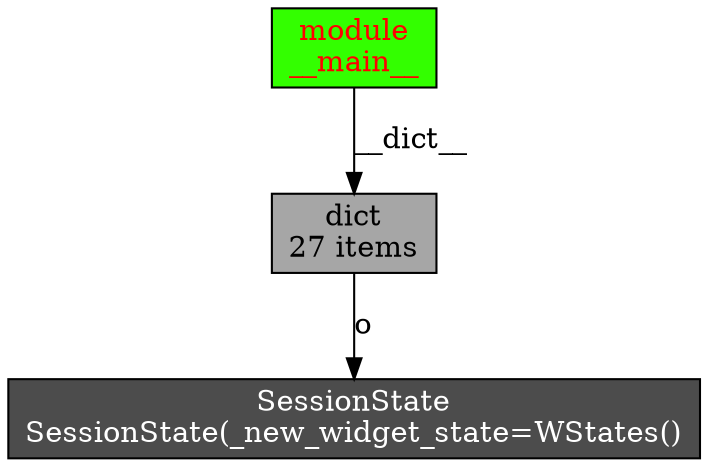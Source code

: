 digraph ObjectGraph {
  node[shape=box, style=filled, fillcolor=white];
  o3032610966320[fontcolor=red];
  o3032610966320[label="module\n__main__"];
  o3032610966320[fillcolor="0.3,1,1"];
  o3032610966320 -> o3032609463104 [label="__dict__",weight=10];
  o3032609463104[label="dict\n27 items"];
  o3032609463104[fillcolor="0,0,0.65"];
  o3032609463104 -> o3032609562096 [label="o",weight=2];
  o3032609562096[label="SessionState\nSessionState(_new_widget_state=WStates()"];
  o3032609562096[fillcolor="0,0,0.3"];
  o3032609562096[fontcolor=white];
}
